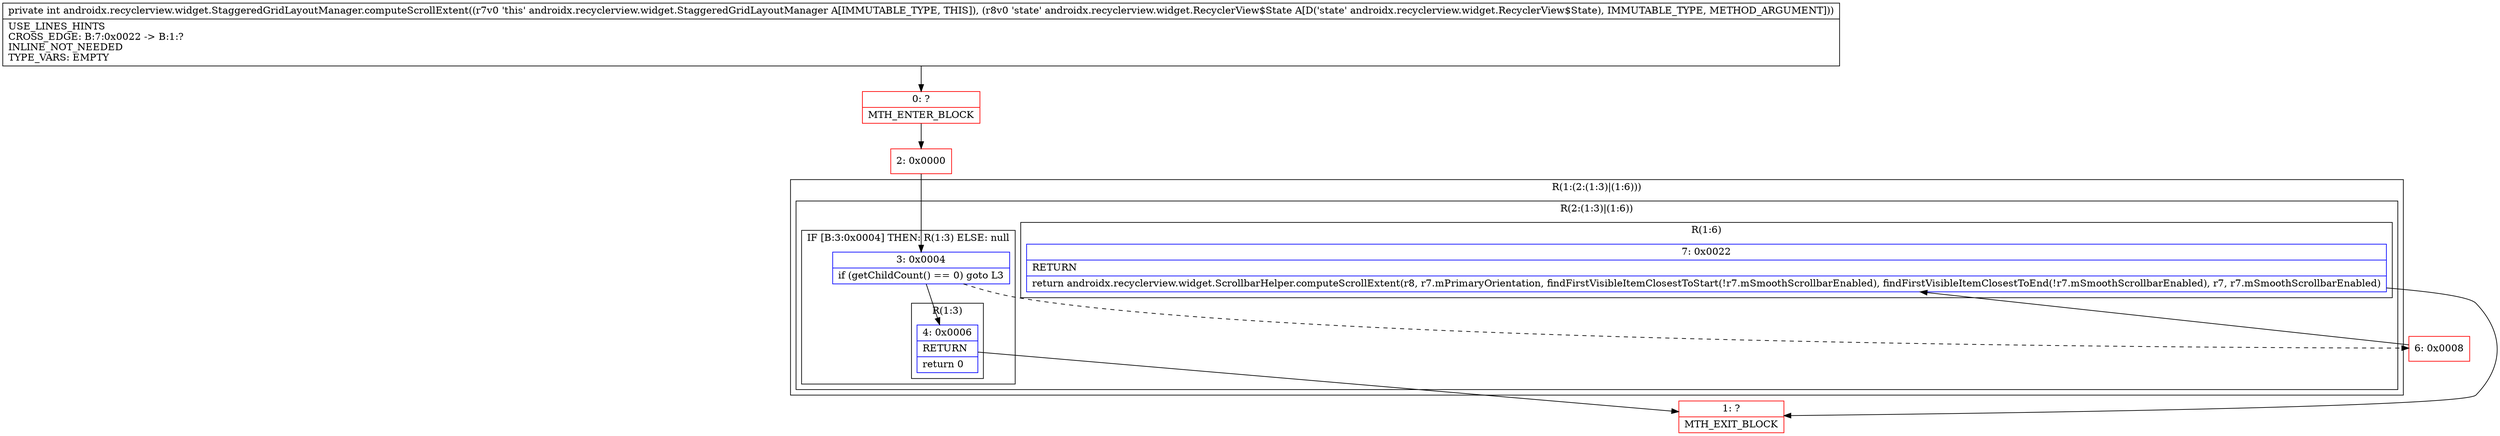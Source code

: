 digraph "CFG forandroidx.recyclerview.widget.StaggeredGridLayoutManager.computeScrollExtent(Landroidx\/recyclerview\/widget\/RecyclerView$State;)I" {
subgraph cluster_Region_33152782 {
label = "R(1:(2:(1:3)|(1:6)))";
node [shape=record,color=blue];
subgraph cluster_Region_269755179 {
label = "R(2:(1:3)|(1:6))";
node [shape=record,color=blue];
subgraph cluster_IfRegion_2016338282 {
label = "IF [B:3:0x0004] THEN: R(1:3) ELSE: null";
node [shape=record,color=blue];
Node_3 [shape=record,label="{3\:\ 0x0004|if (getChildCount() == 0) goto L3\l}"];
subgraph cluster_Region_1008277945 {
label = "R(1:3)";
node [shape=record,color=blue];
Node_4 [shape=record,label="{4\:\ 0x0006|RETURN\l|return 0\l}"];
}
}
subgraph cluster_Region_1943515291 {
label = "R(1:6)";
node [shape=record,color=blue];
Node_7 [shape=record,label="{7\:\ 0x0022|RETURN\l|return androidx.recyclerview.widget.ScrollbarHelper.computeScrollExtent(r8, r7.mPrimaryOrientation, findFirstVisibleItemClosestToStart(!r7.mSmoothScrollbarEnabled), findFirstVisibleItemClosestToEnd(!r7.mSmoothScrollbarEnabled), r7, r7.mSmoothScrollbarEnabled)\l}"];
}
}
}
Node_0 [shape=record,color=red,label="{0\:\ ?|MTH_ENTER_BLOCK\l}"];
Node_2 [shape=record,color=red,label="{2\:\ 0x0000}"];
Node_1 [shape=record,color=red,label="{1\:\ ?|MTH_EXIT_BLOCK\l}"];
Node_6 [shape=record,color=red,label="{6\:\ 0x0008}"];
MethodNode[shape=record,label="{private int androidx.recyclerview.widget.StaggeredGridLayoutManager.computeScrollExtent((r7v0 'this' androidx.recyclerview.widget.StaggeredGridLayoutManager A[IMMUTABLE_TYPE, THIS]), (r8v0 'state' androidx.recyclerview.widget.RecyclerView$State A[D('state' androidx.recyclerview.widget.RecyclerView$State), IMMUTABLE_TYPE, METHOD_ARGUMENT]))  | USE_LINES_HINTS\lCROSS_EDGE: B:7:0x0022 \-\> B:1:?\lINLINE_NOT_NEEDED\lTYPE_VARS: EMPTY\l}"];
MethodNode -> Node_0;Node_3 -> Node_4;
Node_3 -> Node_6[style=dashed];
Node_4 -> Node_1;
Node_7 -> Node_1;
Node_0 -> Node_2;
Node_2 -> Node_3;
Node_6 -> Node_7;
}

